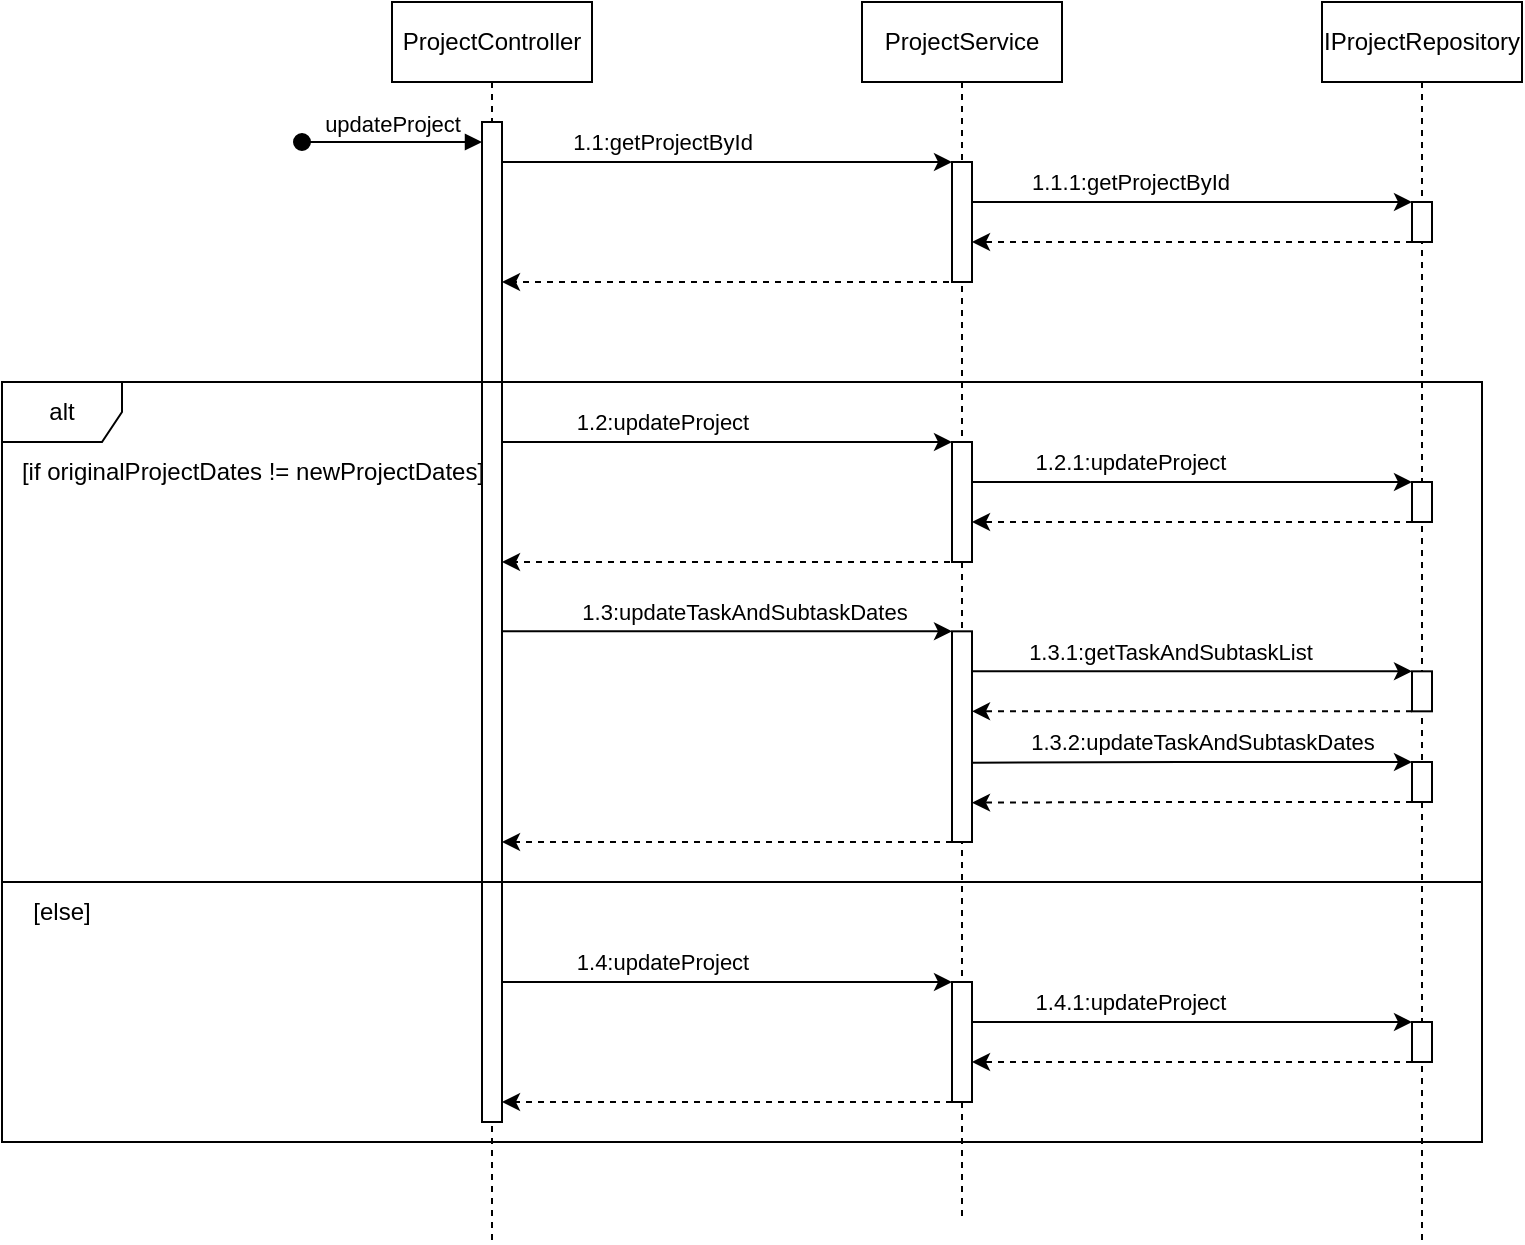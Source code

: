 <mxfile version="21.3.4" type="github">
  <diagram name="Page-1" id="2YBvvXClWsGukQMizWep">
    <mxGraphModel dx="2085" dy="624" grid="1" gridSize="10" guides="1" tooltips="1" connect="1" arrows="1" fold="1" page="1" pageScale="1" pageWidth="850" pageHeight="1100" math="0" shadow="0">
      <root>
        <mxCell id="0" />
        <mxCell id="1" parent="0" />
        <mxCell id="aM9ryv3xv72pqoxQDRHE-1" value="ProjectController" style="shape=umlLifeline;perimeter=lifelinePerimeter;whiteSpace=wrap;html=1;container=0;dropTarget=0;collapsible=0;recursiveResize=0;outlineConnect=0;portConstraint=eastwest;newEdgeStyle={&quot;edgeStyle&quot;:&quot;elbowEdgeStyle&quot;,&quot;elbow&quot;:&quot;vertical&quot;,&quot;curved&quot;:0,&quot;rounded&quot;:0};" parent="1" vertex="1">
          <mxGeometry x="85" y="50" width="100" height="620" as="geometry" />
        </mxCell>
        <mxCell id="aM9ryv3xv72pqoxQDRHE-3" value="updateProject" style="html=1;verticalAlign=bottom;startArrow=oval;endArrow=block;startSize=8;edgeStyle=elbowEdgeStyle;elbow=vertical;curved=0;rounded=0;" parent="aM9ryv3xv72pqoxQDRHE-1" edge="1">
          <mxGeometry relative="1" as="geometry">
            <mxPoint x="-45" y="70" as="sourcePoint" />
            <mxPoint x="45" y="70" as="targetPoint" />
          </mxGeometry>
        </mxCell>
        <mxCell id="aM9ryv3xv72pqoxQDRHE-5" value="ProjectService" style="shape=umlLifeline;perimeter=lifelinePerimeter;whiteSpace=wrap;html=1;container=0;dropTarget=0;collapsible=0;recursiveResize=0;outlineConnect=0;portConstraint=eastwest;newEdgeStyle={&quot;edgeStyle&quot;:&quot;elbowEdgeStyle&quot;,&quot;elbow&quot;:&quot;vertical&quot;,&quot;curved&quot;:0,&quot;rounded&quot;:0};" parent="1" vertex="1">
          <mxGeometry x="320" y="50" width="100" height="610" as="geometry" />
        </mxCell>
        <mxCell id="t4FmrFXci7Go7VLxzQrX-55" value="" style="html=1;points=[];perimeter=orthogonalPerimeter;outlineConnect=0;targetShapes=umlLifeline;portConstraint=eastwest;newEdgeStyle={&quot;edgeStyle&quot;:&quot;elbowEdgeStyle&quot;,&quot;elbow&quot;:&quot;vertical&quot;,&quot;curved&quot;:0,&quot;rounded&quot;:0};" vertex="1" parent="1">
          <mxGeometry x="130" y="110" width="10" height="500" as="geometry" />
        </mxCell>
        <mxCell id="t4FmrFXci7Go7VLxzQrX-61" value="" style="html=1;points=[];perimeter=orthogonalPerimeter;outlineConnect=0;targetShapes=umlLifeline;portConstraint=eastwest;newEdgeStyle={&quot;edgeStyle&quot;:&quot;elbowEdgeStyle&quot;,&quot;elbow&quot;:&quot;vertical&quot;,&quot;curved&quot;:0,&quot;rounded&quot;:0};" vertex="1" parent="1">
          <mxGeometry x="365" y="130" width="10" height="60" as="geometry" />
        </mxCell>
        <mxCell id="t4FmrFXci7Go7VLxzQrX-72" value="" style="endArrow=classic;html=1;rounded=0;" edge="1" parent="1" source="t4FmrFXci7Go7VLxzQrX-55" target="t4FmrFXci7Go7VLxzQrX-61">
          <mxGeometry width="50" height="50" relative="1" as="geometry">
            <mxPoint x="140" y="200" as="sourcePoint" />
            <mxPoint x="370" y="210" as="targetPoint" />
            <Array as="points">
              <mxPoint x="250" y="130" />
            </Array>
          </mxGeometry>
        </mxCell>
        <mxCell id="t4FmrFXci7Go7VLxzQrX-73" value="1.1:getProjectById" style="edgeLabel;html=1;align=center;verticalAlign=middle;resizable=0;points=[];" vertex="1" connectable="0" parent="t4FmrFXci7Go7VLxzQrX-72">
          <mxGeometry x="-0.711" relative="1" as="geometry">
            <mxPoint x="47" y="-10" as="offset" />
          </mxGeometry>
        </mxCell>
        <mxCell id="t4FmrFXci7Go7VLxzQrX-74" value="" style="endArrow=classic;html=1;rounded=0;" edge="1" parent="1" source="t4FmrFXci7Go7VLxzQrX-61" target="t4FmrFXci7Go7VLxzQrX-66">
          <mxGeometry width="50" height="50" relative="1" as="geometry">
            <mxPoint x="380" y="230" as="sourcePoint" />
            <mxPoint x="560" y="230" as="targetPoint" />
            <Array as="points">
              <mxPoint x="480" y="150" />
            </Array>
          </mxGeometry>
        </mxCell>
        <mxCell id="t4FmrFXci7Go7VLxzQrX-75" value="1.1.1:getProjectById" style="edgeLabel;html=1;align=center;verticalAlign=middle;resizable=0;points=[];" vertex="1" connectable="0" parent="t4FmrFXci7Go7VLxzQrX-74">
          <mxGeometry x="-0.711" relative="1" as="geometry">
            <mxPoint x="47" y="-10" as="offset" />
          </mxGeometry>
        </mxCell>
        <mxCell id="t4FmrFXci7Go7VLxzQrX-76" value="" style="endArrow=classic;html=1;rounded=0;dashed=1;" edge="1" parent="1" source="t4FmrFXci7Go7VLxzQrX-66" target="t4FmrFXci7Go7VLxzQrX-61">
          <mxGeometry width="50" height="50" relative="1" as="geometry">
            <mxPoint x="260" y="240" as="sourcePoint" />
            <mxPoint x="380" y="250" as="targetPoint" />
            <Array as="points">
              <mxPoint x="460" y="170" />
            </Array>
          </mxGeometry>
        </mxCell>
        <mxCell id="t4FmrFXci7Go7VLxzQrX-77" value="" style="endArrow=classic;html=1;rounded=0;dashed=1;" edge="1" parent="1" target="t4FmrFXci7Go7VLxzQrX-55" source="aM9ryv3xv72pqoxQDRHE-5">
          <mxGeometry width="50" height="50" relative="1" as="geometry">
            <mxPoint x="370" y="270" as="sourcePoint" />
            <mxPoint x="140" y="270" as="targetPoint" />
            <Array as="points">
              <mxPoint x="260" y="190" />
            </Array>
          </mxGeometry>
        </mxCell>
        <mxCell id="t4FmrFXci7Go7VLxzQrX-108" value="IProjectRepository" style="shape=umlLifeline;perimeter=lifelinePerimeter;whiteSpace=wrap;html=1;container=0;dropTarget=0;collapsible=0;recursiveResize=0;outlineConnect=0;portConstraint=eastwest;newEdgeStyle={&quot;edgeStyle&quot;:&quot;elbowEdgeStyle&quot;,&quot;elbow&quot;:&quot;vertical&quot;,&quot;curved&quot;:0,&quot;rounded&quot;:0};" vertex="1" parent="1">
          <mxGeometry x="550" y="50" width="100" height="620" as="geometry" />
        </mxCell>
        <mxCell id="t4FmrFXci7Go7VLxzQrX-66" value="" style="html=1;points=[];perimeter=orthogonalPerimeter;outlineConnect=0;targetShapes=umlLifeline;portConstraint=eastwest;newEdgeStyle={&quot;edgeStyle&quot;:&quot;elbowEdgeStyle&quot;,&quot;elbow&quot;:&quot;vertical&quot;,&quot;curved&quot;:0,&quot;rounded&quot;:0};" vertex="1" parent="t4FmrFXci7Go7VLxzQrX-108">
          <mxGeometry x="45" y="100" width="10" height="20" as="geometry" />
        </mxCell>
        <mxCell id="t4FmrFXci7Go7VLxzQrX-116" value="" style="html=1;points=[];perimeter=orthogonalPerimeter;outlineConnect=0;targetShapes=umlLifeline;portConstraint=eastwest;newEdgeStyle={&quot;edgeStyle&quot;:&quot;elbowEdgeStyle&quot;,&quot;elbow&quot;:&quot;vertical&quot;,&quot;curved&quot;:0,&quot;rounded&quot;:0};" vertex="1" parent="t4FmrFXci7Go7VLxzQrX-108">
          <mxGeometry x="45" y="240" width="10" height="20" as="geometry" />
        </mxCell>
        <mxCell id="t4FmrFXci7Go7VLxzQrX-125" value="" style="html=1;points=[];perimeter=orthogonalPerimeter;outlineConnect=0;targetShapes=umlLifeline;portConstraint=eastwest;newEdgeStyle={&quot;edgeStyle&quot;:&quot;elbowEdgeStyle&quot;,&quot;elbow&quot;:&quot;vertical&quot;,&quot;curved&quot;:0,&quot;rounded&quot;:0};" vertex="1" parent="t4FmrFXci7Go7VLxzQrX-108">
          <mxGeometry x="45" y="334.66" width="10" height="20" as="geometry" />
        </mxCell>
        <mxCell id="t4FmrFXci7Go7VLxzQrX-129" value="" style="html=1;points=[];perimeter=orthogonalPerimeter;outlineConnect=0;targetShapes=umlLifeline;portConstraint=eastwest;newEdgeStyle={&quot;edgeStyle&quot;:&quot;elbowEdgeStyle&quot;,&quot;elbow&quot;:&quot;vertical&quot;,&quot;curved&quot;:0,&quot;rounded&quot;:0};" vertex="1" parent="t4FmrFXci7Go7VLxzQrX-108">
          <mxGeometry x="45" y="380" width="10" height="20" as="geometry" />
        </mxCell>
        <mxCell id="t4FmrFXci7Go7VLxzQrX-130" value="" style="html=1;points=[];perimeter=orthogonalPerimeter;outlineConnect=0;targetShapes=umlLifeline;portConstraint=eastwest;newEdgeStyle={&quot;edgeStyle&quot;:&quot;elbowEdgeStyle&quot;,&quot;elbow&quot;:&quot;vertical&quot;,&quot;curved&quot;:0,&quot;rounded&quot;:0};" vertex="1" parent="t4FmrFXci7Go7VLxzQrX-108">
          <mxGeometry x="45" y="510" width="10" height="20" as="geometry" />
        </mxCell>
        <mxCell id="t4FmrFXci7Go7VLxzQrX-109" value="" style="html=1;points=[];perimeter=orthogonalPerimeter;outlineConnect=0;targetShapes=umlLifeline;portConstraint=eastwest;newEdgeStyle={&quot;edgeStyle&quot;:&quot;elbowEdgeStyle&quot;,&quot;elbow&quot;:&quot;vertical&quot;,&quot;curved&quot;:0,&quot;rounded&quot;:0};" vertex="1" parent="1">
          <mxGeometry x="365" y="270" width="10" height="60" as="geometry" />
        </mxCell>
        <mxCell id="t4FmrFXci7Go7VLxzQrX-110" value="" style="endArrow=classic;html=1;rounded=0;" edge="1" parent="1" target="t4FmrFXci7Go7VLxzQrX-109">
          <mxGeometry width="50" height="50" relative="1" as="geometry">
            <mxPoint x="140" y="270" as="sourcePoint" />
            <mxPoint x="370" y="350" as="targetPoint" />
            <Array as="points">
              <mxPoint x="250" y="270" />
            </Array>
          </mxGeometry>
        </mxCell>
        <mxCell id="t4FmrFXci7Go7VLxzQrX-111" value="1.2:updateProject" style="edgeLabel;html=1;align=center;verticalAlign=middle;resizable=0;points=[];" vertex="1" connectable="0" parent="t4FmrFXci7Go7VLxzQrX-110">
          <mxGeometry x="-0.711" relative="1" as="geometry">
            <mxPoint x="47" y="-10" as="offset" />
          </mxGeometry>
        </mxCell>
        <mxCell id="t4FmrFXci7Go7VLxzQrX-112" value="" style="endArrow=classic;html=1;rounded=0;" edge="1" parent="1" source="t4FmrFXci7Go7VLxzQrX-109" target="t4FmrFXci7Go7VLxzQrX-116">
          <mxGeometry width="50" height="50" relative="1" as="geometry">
            <mxPoint x="380" y="370" as="sourcePoint" />
            <mxPoint x="560" y="370" as="targetPoint" />
            <Array as="points">
              <mxPoint x="480" y="290" />
            </Array>
          </mxGeometry>
        </mxCell>
        <mxCell id="t4FmrFXci7Go7VLxzQrX-113" value="1.2.1:updateProject" style="edgeLabel;html=1;align=center;verticalAlign=middle;resizable=0;points=[];" vertex="1" connectable="0" parent="t4FmrFXci7Go7VLxzQrX-112">
          <mxGeometry x="-0.711" relative="1" as="geometry">
            <mxPoint x="47" y="-10" as="offset" />
          </mxGeometry>
        </mxCell>
        <mxCell id="t4FmrFXci7Go7VLxzQrX-114" value="" style="endArrow=classic;html=1;rounded=0;dashed=1;" edge="1" parent="1" source="t4FmrFXci7Go7VLxzQrX-116" target="t4FmrFXci7Go7VLxzQrX-109">
          <mxGeometry width="50" height="50" relative="1" as="geometry">
            <mxPoint x="260" y="380" as="sourcePoint" />
            <mxPoint x="380" y="390" as="targetPoint" />
            <Array as="points">
              <mxPoint x="460" y="310" />
            </Array>
          </mxGeometry>
        </mxCell>
        <mxCell id="t4FmrFXci7Go7VLxzQrX-115" value="" style="endArrow=classic;html=1;rounded=0;dashed=1;" edge="1" parent="1">
          <mxGeometry width="50" height="50" relative="1" as="geometry">
            <mxPoint x="370" y="330" as="sourcePoint" />
            <mxPoint x="140" y="330" as="targetPoint" />
            <Array as="points">
              <mxPoint x="260" y="330" />
            </Array>
          </mxGeometry>
        </mxCell>
        <mxCell id="t4FmrFXci7Go7VLxzQrX-118" value="" style="html=1;points=[];perimeter=orthogonalPerimeter;outlineConnect=0;targetShapes=umlLifeline;portConstraint=eastwest;newEdgeStyle={&quot;edgeStyle&quot;:&quot;elbowEdgeStyle&quot;,&quot;elbow&quot;:&quot;vertical&quot;,&quot;curved&quot;:0,&quot;rounded&quot;:0};" vertex="1" parent="1">
          <mxGeometry x="365" y="364.66" width="10" height="105.34" as="geometry" />
        </mxCell>
        <mxCell id="t4FmrFXci7Go7VLxzQrX-119" value="" style="endArrow=classic;html=1;rounded=0;" edge="1" parent="1" target="t4FmrFXci7Go7VLxzQrX-118">
          <mxGeometry width="50" height="50" relative="1" as="geometry">
            <mxPoint x="140" y="364.66" as="sourcePoint" />
            <mxPoint x="370" y="444.66" as="targetPoint" />
            <Array as="points">
              <mxPoint x="250" y="364.66" />
            </Array>
          </mxGeometry>
        </mxCell>
        <mxCell id="t4FmrFXci7Go7VLxzQrX-120" value="1.3:updateTaskAndSubtaskDates" style="edgeLabel;html=1;align=center;verticalAlign=middle;resizable=0;points=[];" vertex="1" connectable="0" parent="t4FmrFXci7Go7VLxzQrX-119">
          <mxGeometry x="-0.711" relative="1" as="geometry">
            <mxPoint x="88" y="-10" as="offset" />
          </mxGeometry>
        </mxCell>
        <mxCell id="t4FmrFXci7Go7VLxzQrX-121" value="" style="endArrow=classic;html=1;rounded=0;" edge="1" parent="1" source="t4FmrFXci7Go7VLxzQrX-118" target="t4FmrFXci7Go7VLxzQrX-125">
          <mxGeometry width="50" height="50" relative="1" as="geometry">
            <mxPoint x="380" y="464.66" as="sourcePoint" />
            <mxPoint x="560" y="464.66" as="targetPoint" />
            <Array as="points">
              <mxPoint x="480" y="384.66" />
            </Array>
          </mxGeometry>
        </mxCell>
        <mxCell id="t4FmrFXci7Go7VLxzQrX-122" value="1.3.1:getTaskAndSubtaskList" style="edgeLabel;html=1;align=center;verticalAlign=middle;resizable=0;points=[];" vertex="1" connectable="0" parent="t4FmrFXci7Go7VLxzQrX-121">
          <mxGeometry x="-0.711" relative="1" as="geometry">
            <mxPoint x="67" y="-10" as="offset" />
          </mxGeometry>
        </mxCell>
        <mxCell id="t4FmrFXci7Go7VLxzQrX-123" value="" style="endArrow=classic;html=1;rounded=0;dashed=1;" edge="1" parent="1" source="t4FmrFXci7Go7VLxzQrX-125" target="t4FmrFXci7Go7VLxzQrX-118">
          <mxGeometry width="50" height="50" relative="1" as="geometry">
            <mxPoint x="260" y="474.66" as="sourcePoint" />
            <mxPoint x="380" y="484.66" as="targetPoint" />
            <Array as="points">
              <mxPoint x="460" y="404.66" />
            </Array>
          </mxGeometry>
        </mxCell>
        <mxCell id="t4FmrFXci7Go7VLxzQrX-124" value="" style="endArrow=classic;html=1;rounded=0;dashed=1;" edge="1" parent="1" source="t4FmrFXci7Go7VLxzQrX-118">
          <mxGeometry width="50" height="50" relative="1" as="geometry">
            <mxPoint x="370" y="424.66" as="sourcePoint" />
            <mxPoint x="140" y="470" as="targetPoint" />
            <Array as="points">
              <mxPoint x="260" y="470" />
            </Array>
          </mxGeometry>
        </mxCell>
        <mxCell id="t4FmrFXci7Go7VLxzQrX-126" value="" style="endArrow=classic;html=1;rounded=0;" edge="1" parent="1" target="t4FmrFXci7Go7VLxzQrX-129">
          <mxGeometry width="50" height="50" relative="1" as="geometry">
            <mxPoint x="375" y="430.34" as="sourcePoint" />
            <mxPoint x="560" y="510" as="targetPoint" />
            <Array as="points">
              <mxPoint x="480" y="430" />
            </Array>
          </mxGeometry>
        </mxCell>
        <mxCell id="t4FmrFXci7Go7VLxzQrX-127" value="1.3.2:updateTaskAndSubtaskDates" style="edgeLabel;html=1;align=center;verticalAlign=middle;resizable=0;points=[];" vertex="1" connectable="0" parent="t4FmrFXci7Go7VLxzQrX-126">
          <mxGeometry x="-0.711" relative="1" as="geometry">
            <mxPoint x="83" y="-10" as="offset" />
          </mxGeometry>
        </mxCell>
        <mxCell id="t4FmrFXci7Go7VLxzQrX-128" value="" style="endArrow=classic;html=1;rounded=0;dashed=1;" edge="1" parent="1" source="t4FmrFXci7Go7VLxzQrX-129">
          <mxGeometry width="50" height="50" relative="1" as="geometry">
            <mxPoint x="260" y="520" as="sourcePoint" />
            <mxPoint x="375" y="450.34" as="targetPoint" />
            <Array as="points">
              <mxPoint x="460" y="450" />
            </Array>
          </mxGeometry>
        </mxCell>
        <mxCell id="t4FmrFXci7Go7VLxzQrX-131" value="" style="html=1;points=[];perimeter=orthogonalPerimeter;outlineConnect=0;targetShapes=umlLifeline;portConstraint=eastwest;newEdgeStyle={&quot;edgeStyle&quot;:&quot;elbowEdgeStyle&quot;,&quot;elbow&quot;:&quot;vertical&quot;,&quot;curved&quot;:0,&quot;rounded&quot;:0};" vertex="1" parent="1">
          <mxGeometry x="365" y="540" width="10" height="60" as="geometry" />
        </mxCell>
        <mxCell id="t4FmrFXci7Go7VLxzQrX-132" value="" style="endArrow=classic;html=1;rounded=0;" edge="1" parent="1" target="t4FmrFXci7Go7VLxzQrX-131">
          <mxGeometry width="50" height="50" relative="1" as="geometry">
            <mxPoint x="140" y="540" as="sourcePoint" />
            <mxPoint x="370" y="620" as="targetPoint" />
            <Array as="points">
              <mxPoint x="250" y="540" />
            </Array>
          </mxGeometry>
        </mxCell>
        <mxCell id="t4FmrFXci7Go7VLxzQrX-133" value="1.4:updateProject" style="edgeLabel;html=1;align=center;verticalAlign=middle;resizable=0;points=[];" vertex="1" connectable="0" parent="t4FmrFXci7Go7VLxzQrX-132">
          <mxGeometry x="-0.711" relative="1" as="geometry">
            <mxPoint x="47" y="-10" as="offset" />
          </mxGeometry>
        </mxCell>
        <mxCell id="t4FmrFXci7Go7VLxzQrX-134" value="" style="endArrow=classic;html=1;rounded=0;" edge="1" parent="1" source="t4FmrFXci7Go7VLxzQrX-131" target="t4FmrFXci7Go7VLxzQrX-130">
          <mxGeometry width="50" height="50" relative="1" as="geometry">
            <mxPoint x="380" y="640" as="sourcePoint" />
            <mxPoint x="560" y="640" as="targetPoint" />
            <Array as="points">
              <mxPoint x="480" y="560" />
            </Array>
          </mxGeometry>
        </mxCell>
        <mxCell id="t4FmrFXci7Go7VLxzQrX-135" value="1.4.1:updateProject" style="edgeLabel;html=1;align=center;verticalAlign=middle;resizable=0;points=[];" vertex="1" connectable="0" parent="t4FmrFXci7Go7VLxzQrX-134">
          <mxGeometry x="-0.711" relative="1" as="geometry">
            <mxPoint x="47" y="-10" as="offset" />
          </mxGeometry>
        </mxCell>
        <mxCell id="t4FmrFXci7Go7VLxzQrX-136" value="" style="endArrow=classic;html=1;rounded=0;dashed=1;" edge="1" parent="1" source="t4FmrFXci7Go7VLxzQrX-130" target="t4FmrFXci7Go7VLxzQrX-131">
          <mxGeometry width="50" height="50" relative="1" as="geometry">
            <mxPoint x="260" y="650" as="sourcePoint" />
            <mxPoint x="380" y="660" as="targetPoint" />
            <Array as="points">
              <mxPoint x="460" y="580" />
            </Array>
          </mxGeometry>
        </mxCell>
        <mxCell id="t4FmrFXci7Go7VLxzQrX-137" value="" style="endArrow=classic;html=1;rounded=0;dashed=1;" edge="1" parent="1" source="t4FmrFXci7Go7VLxzQrX-131">
          <mxGeometry width="50" height="50" relative="1" as="geometry">
            <mxPoint x="350" y="600" as="sourcePoint" />
            <mxPoint x="140" y="600" as="targetPoint" />
            <Array as="points">
              <mxPoint x="260" y="600" />
            </Array>
          </mxGeometry>
        </mxCell>
        <mxCell id="t4FmrFXci7Go7VLxzQrX-138" value="alt" style="shape=umlFrame;whiteSpace=wrap;html=1;pointerEvents=0;" vertex="1" parent="1">
          <mxGeometry x="-110" y="240" width="740" height="250" as="geometry" />
        </mxCell>
        <mxCell id="t4FmrFXci7Go7VLxzQrX-140" value="" style="verticalAlign=top;align=left;overflow=fill;fontSize=12;fontFamily=Helvetica;html=1;whiteSpace=wrap;fillColor=none;" vertex="1" parent="1">
          <mxGeometry x="-110" y="490" width="740" height="130" as="geometry" />
        </mxCell>
        <mxCell id="t4FmrFXci7Go7VLxzQrX-141" value="[if originalProjectDates != newProjectDates] " style="text;html=1;align=center;verticalAlign=middle;resizable=0;points=[];autosize=1;strokeColor=none;fillColor=none;" vertex="1" parent="1">
          <mxGeometry x="-110" y="270" width="250" height="30" as="geometry" />
        </mxCell>
        <mxCell id="t4FmrFXci7Go7VLxzQrX-143" value="[else]" style="text;html=1;strokeColor=none;fillColor=none;align=center;verticalAlign=middle;whiteSpace=wrap;rounded=0;" vertex="1" parent="1">
          <mxGeometry x="-110" y="490" width="60" height="30" as="geometry" />
        </mxCell>
      </root>
    </mxGraphModel>
  </diagram>
</mxfile>
